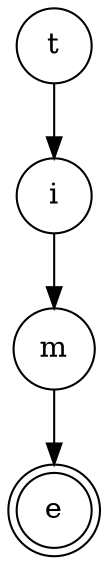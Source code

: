 digraph {   
    node [shape = doublecircle, color = black] e ;
    node [shape = circle];
    node [color= black];
    t -> i -> m -> e;	
}